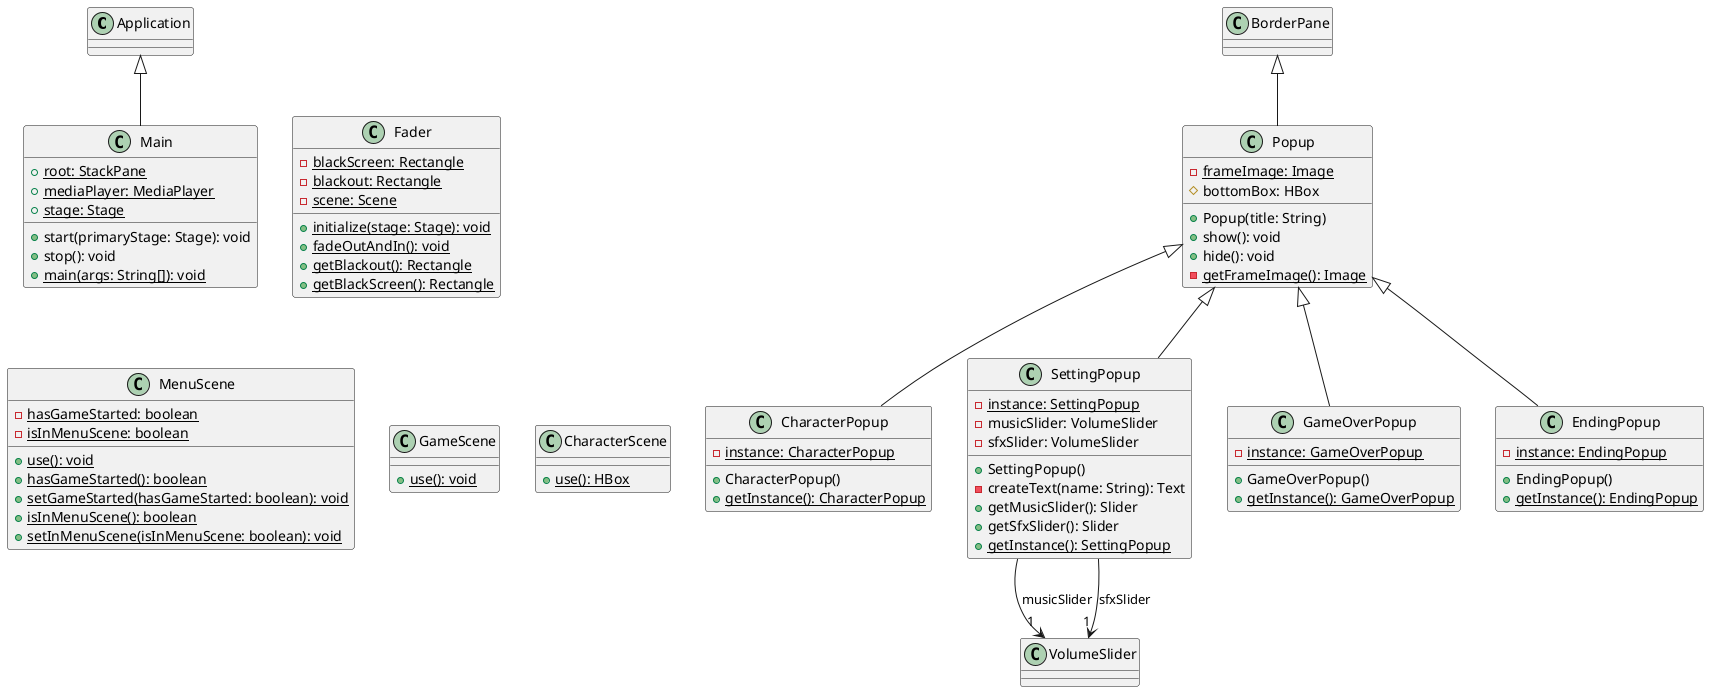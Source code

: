 @startuml
class Application {}
class BorderPane {}
together{
  class Main [[java:application.Main]] {
    +{static} root: StackPane
    +{static} mediaPlayer: MediaPlayer
    +{static} stage: Stage
    +start(primaryStage: Stage): void
    +stop(): void
    +{static} main(args: String[]): void
  }
  class Fader [[java:application.Fader]] {
    -{static} blackScreen: Rectangle
    -{static} blackout: Rectangle
    -{static} scene: Scene
    +{static} initialize(stage: Stage): void
    +{static} fadeOutAndIn(): void
    +{static} getBlackout(): Rectangle
    +{static} getBlackScreen(): Rectangle
  }
}
Application <|-- Main
together {
  class MenuScene [[java:scene.MenuScene]] {
    -{static} hasGameStarted: boolean
    -{static} isInMenuScene: boolean
    +{static} use(): void
    +{static} hasGameStarted(): boolean
    +{static} setGameStarted(hasGameStarted: boolean): void
    +{static} isInMenuScene(): boolean
    +{static} setInMenuScene(isInMenuScene: boolean): void
  }
  class GameScene [[java:scene.GameScene]] {
    +{static} use(): void
  }
  class CharacterScene [[java:scene.CharacterScene]] {
    +{static} use(): HBox
  }
}
class Popup [[java:scene.popup.Popup]] {
	-{static} frameImage: Image
	#bottomBox: HBox
	+Popup(title: String)
	+show(): void
	+hide(): void
	-{static} getFrameImage(): Image
}
class CharacterPopup [[java:scene.popup.CharacterPopup]] {
	-{static} instance: CharacterPopup
	+CharacterPopup()
	+{static} getInstance(): CharacterPopup
}
class SettingPopup [[java:scene.popup.SettingPopup]] {
	-{static} instance: SettingPopup
	-musicSlider: VolumeSlider
	-sfxSlider: VolumeSlider
	+SettingPopup()
	-createText(name: String): Text
	+getMusicSlider(): Slider
	+getSfxSlider(): Slider
	+{static} getInstance(): SettingPopup
}
class GameOverPopup [[java:scene.popup.GameOverPopup]] {
	-{static} instance: GameOverPopup
	+GameOverPopup()
	+{static} getInstance(): GameOverPopup
}
class EndingPopup [[java:scene.popup.EndingPopup]] {
	-{static} instance: EndingPopup
	+EndingPopup()
	+{static} getInstance(): EndingPopup
}
BorderPane <|-- Popup
Popup <|-- CharacterPopup
Popup <|-- SettingPopup
Popup <|-- GameOverPopup
Popup <|-- EndingPopup
SettingPopup --> "1" VolumeSlider : musicSlider
SettingPopup --> "1" VolumeSlider : sfxSlider

@enduml